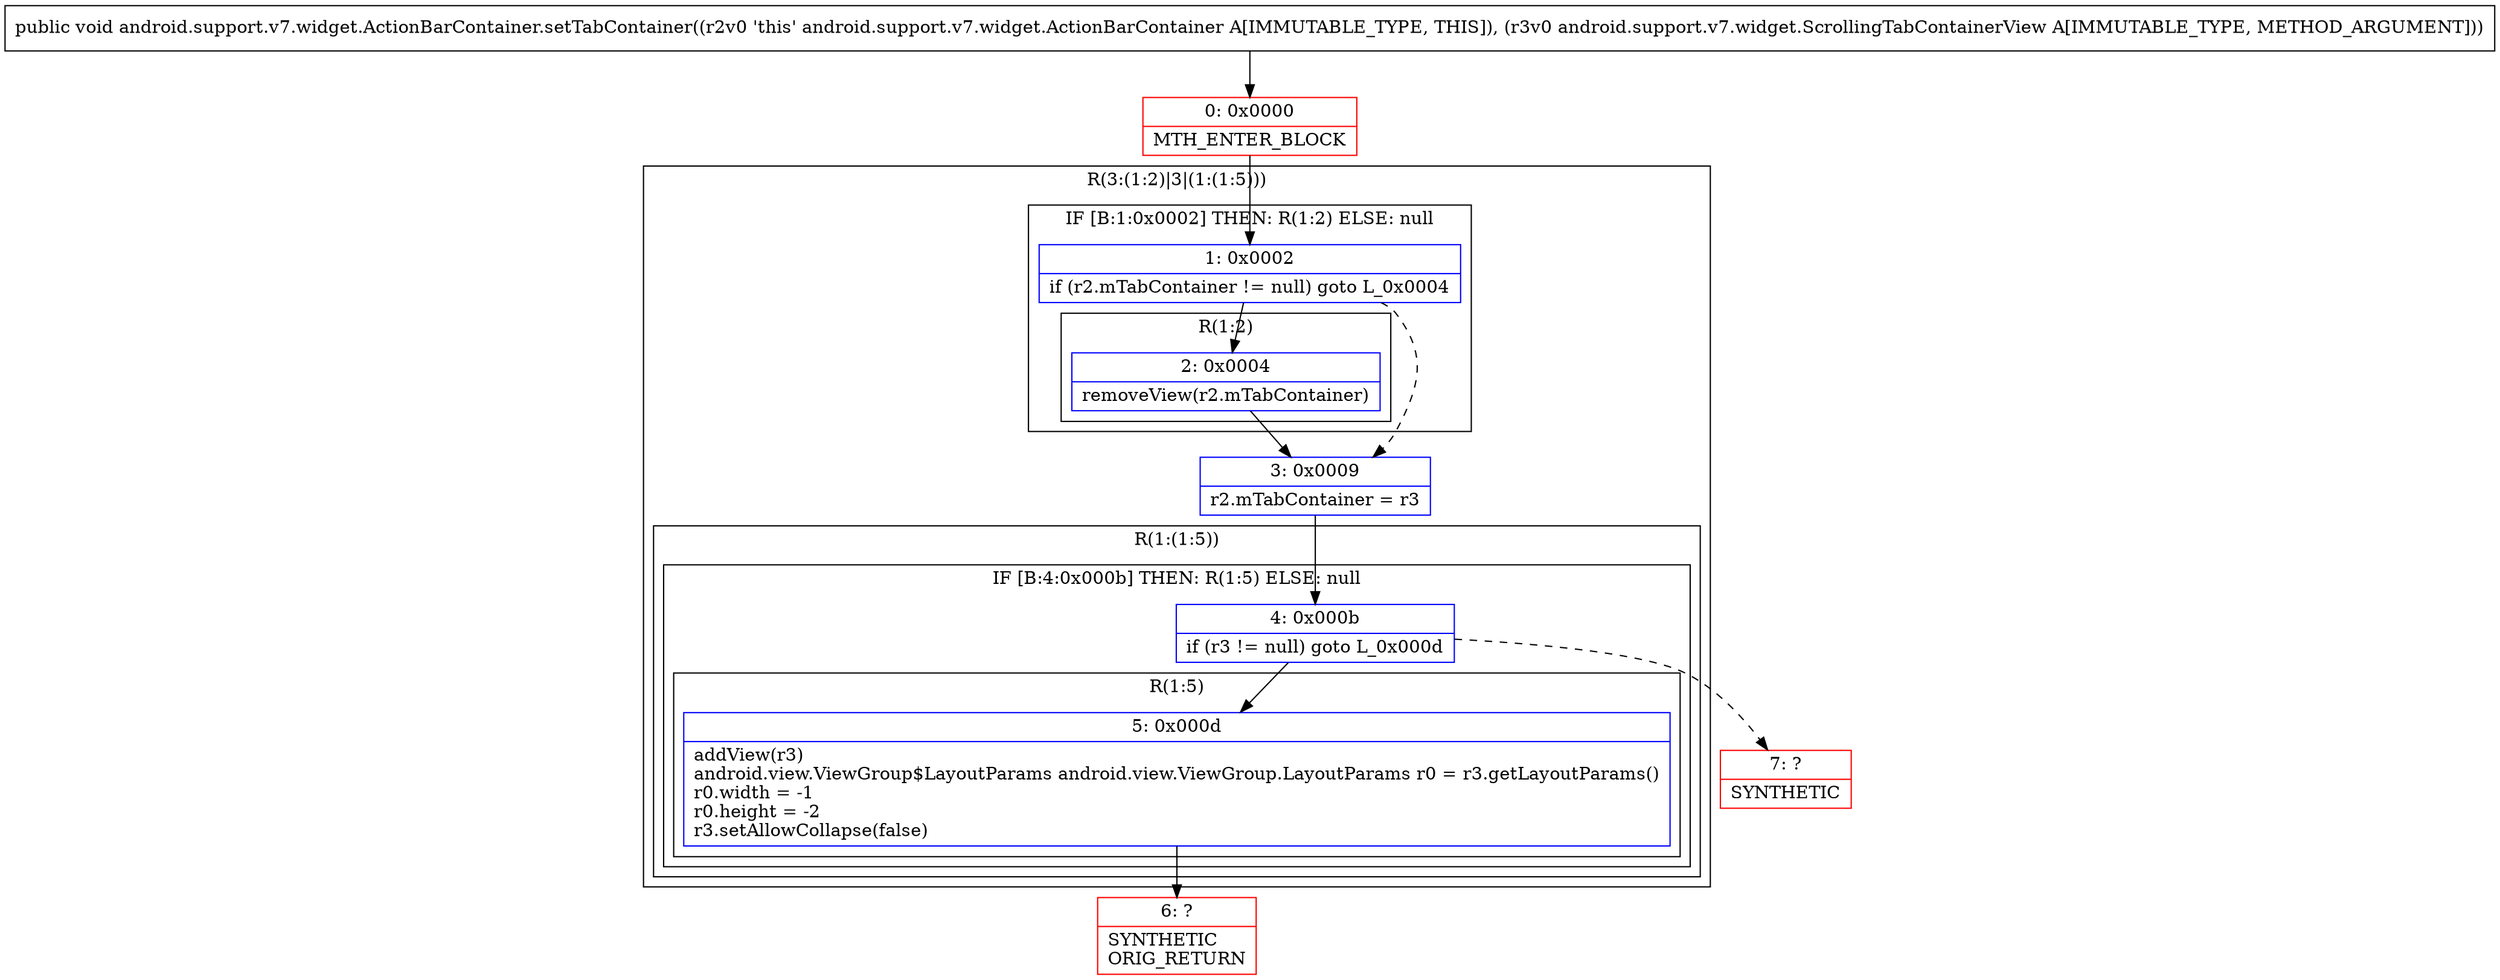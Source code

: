 digraph "CFG forandroid.support.v7.widget.ActionBarContainer.setTabContainer(Landroid\/support\/v7\/widget\/ScrollingTabContainerView;)V" {
subgraph cluster_Region_1554636113 {
label = "R(3:(1:2)|3|(1:(1:5)))";
node [shape=record,color=blue];
subgraph cluster_IfRegion_248809145 {
label = "IF [B:1:0x0002] THEN: R(1:2) ELSE: null";
node [shape=record,color=blue];
Node_1 [shape=record,label="{1\:\ 0x0002|if (r2.mTabContainer != null) goto L_0x0004\l}"];
subgraph cluster_Region_2078846946 {
label = "R(1:2)";
node [shape=record,color=blue];
Node_2 [shape=record,label="{2\:\ 0x0004|removeView(r2.mTabContainer)\l}"];
}
}
Node_3 [shape=record,label="{3\:\ 0x0009|r2.mTabContainer = r3\l}"];
subgraph cluster_Region_963386835 {
label = "R(1:(1:5))";
node [shape=record,color=blue];
subgraph cluster_IfRegion_725425402 {
label = "IF [B:4:0x000b] THEN: R(1:5) ELSE: null";
node [shape=record,color=blue];
Node_4 [shape=record,label="{4\:\ 0x000b|if (r3 != null) goto L_0x000d\l}"];
subgraph cluster_Region_1693240862 {
label = "R(1:5)";
node [shape=record,color=blue];
Node_5 [shape=record,label="{5\:\ 0x000d|addView(r3)\landroid.view.ViewGroup$LayoutParams android.view.ViewGroup.LayoutParams r0 = r3.getLayoutParams()\lr0.width = \-1\lr0.height = \-2\lr3.setAllowCollapse(false)\l}"];
}
}
}
}
Node_0 [shape=record,color=red,label="{0\:\ 0x0000|MTH_ENTER_BLOCK\l}"];
Node_6 [shape=record,color=red,label="{6\:\ ?|SYNTHETIC\lORIG_RETURN\l}"];
Node_7 [shape=record,color=red,label="{7\:\ ?|SYNTHETIC\l}"];
MethodNode[shape=record,label="{public void android.support.v7.widget.ActionBarContainer.setTabContainer((r2v0 'this' android.support.v7.widget.ActionBarContainer A[IMMUTABLE_TYPE, THIS]), (r3v0 android.support.v7.widget.ScrollingTabContainerView A[IMMUTABLE_TYPE, METHOD_ARGUMENT])) }"];
MethodNode -> Node_0;
Node_1 -> Node_2;
Node_1 -> Node_3[style=dashed];
Node_2 -> Node_3;
Node_3 -> Node_4;
Node_4 -> Node_5;
Node_4 -> Node_7[style=dashed];
Node_5 -> Node_6;
Node_0 -> Node_1;
}

